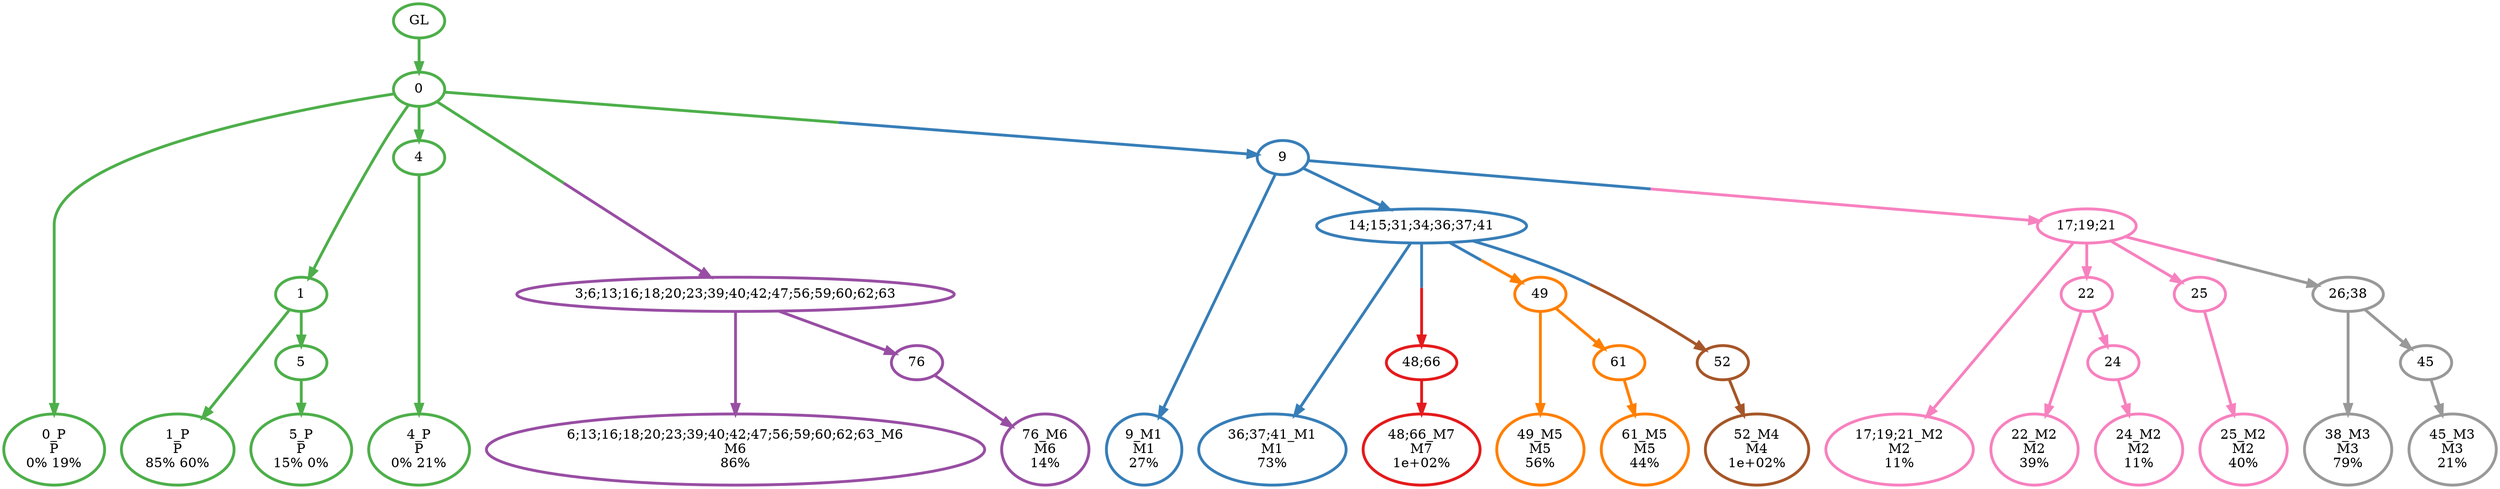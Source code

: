 digraph T {
	{
		rank=same
		34 [penwidth=3,colorscheme=set19,color=3,label="0_P\nP\n0% 19%"]
		32 [penwidth=3,colorscheme=set19,color=3,label="1_P\nP\n85% 60%"]
		30 [penwidth=3,colorscheme=set19,color=3,label="5_P\nP\n15% 0%"]
		28 [penwidth=3,colorscheme=set19,color=3,label="4_P\nP\n0% 21%"]
		27 [penwidth=3,colorscheme=set19,color=2,label="9_M1\nM1\n27%"]
		25 [penwidth=3,colorscheme=set19,color=2,label="36;37;41_M1\nM1\n73%"]
		24 [penwidth=3,colorscheme=set19,color=8,label="17;19;21_M2\nM2\n11%"]
		22 [penwidth=3,colorscheme=set19,color=8,label="22_M2\nM2\n39%"]
		20 [penwidth=3,colorscheme=set19,color=8,label="24_M2\nM2\n11%"]
		18 [penwidth=3,colorscheme=set19,color=8,label="25_M2\nM2\n40%"]
		17 [penwidth=3,colorscheme=set19,color=9,label="38_M3\nM3\n79%"]
		15 [penwidth=3,colorscheme=set19,color=9,label="45_M3\nM3\n21%"]
		14 [penwidth=3,colorscheme=set19,color=7,label="52_M4\nM4\n1e+02%"]
		13 [penwidth=3,colorscheme=set19,color=5,label="49_M5\nM5\n56%"]
		11 [penwidth=3,colorscheme=set19,color=5,label="61_M5\nM5\n44%"]
		10 [penwidth=3,colorscheme=set19,color=4,label="6;13;16;18;20;23;39;40;42;47;56;59;60;62;63_M6\nM6\n86%"]
		8 [penwidth=3,colorscheme=set19,color=4,label="76_M6\nM6\n14%"]
		7 [penwidth=3,colorscheme=set19,color=1,label="48;66_M7\nM7\n1e+02%"]
	}
	36 [penwidth=3,colorscheme=set19,color=3,label="GL"]
	35 [penwidth=3,colorscheme=set19,color=3,label="0"]
	33 [penwidth=3,colorscheme=set19,color=3,label="1"]
	31 [penwidth=3,colorscheme=set19,color=3,label="5"]
	29 [penwidth=3,colorscheme=set19,color=3,label="4"]
	26 [penwidth=3,colorscheme=set19,color=2,label="14;15;31;34;36;37;41"]
	23 [penwidth=3,colorscheme=set19,color=8,label="22"]
	21 [penwidth=3,colorscheme=set19,color=8,label="24"]
	19 [penwidth=3,colorscheme=set19,color=8,label="25"]
	16 [penwidth=3,colorscheme=set19,color=9,label="45"]
	12 [penwidth=3,colorscheme=set19,color=5,label="61"]
	9 [penwidth=3,colorscheme=set19,color=4,label="76"]
	6 [penwidth=3,colorscheme=set19,color=9,label="26;38"]
	5 [penwidth=3,colorscheme=set19,color=1,label="48;66"]
	4 [penwidth=3,colorscheme=set19,color=5,label="49"]
	3 [penwidth=3,colorscheme=set19,color=7,label="52"]
	2 [penwidth=3,colorscheme=set19,color=8,label="17;19;21"]
	1 [penwidth=3,colorscheme=set19,color=4,label="3;6;13;16;18;20;23;39;40;42;47;56;59;60;62;63"]
	0 [penwidth=3,colorscheme=set19,color=2,label="9"]
	36 -> 35 [penwidth=3,colorscheme=set19,color=3]
	35 -> 34 [penwidth=3,colorscheme=set19,color=3]
	35 -> 33 [penwidth=3,colorscheme=set19,color=3]
	35 -> 29 [penwidth=3,colorscheme=set19,color=3]
	35 -> 1 [penwidth=3,colorscheme=set19,color="3;0.5:4"]
	35 -> 0 [penwidth=3,colorscheme=set19,color="3;0.5:2"]
	33 -> 32 [penwidth=3,colorscheme=set19,color=3]
	33 -> 31 [penwidth=3,colorscheme=set19,color=3]
	31 -> 30 [penwidth=3,colorscheme=set19,color=3]
	29 -> 28 [penwidth=3,colorscheme=set19,color=3]
	26 -> 25 [penwidth=3,colorscheme=set19,color=2]
	26 -> 5 [penwidth=3,colorscheme=set19,color="2;0.5:1"]
	26 -> 4 [penwidth=3,colorscheme=set19,color="2;0.5:5"]
	26 -> 3 [penwidth=3,colorscheme=set19,color="2;0.5:7"]
	23 -> 22 [penwidth=3,colorscheme=set19,color=8]
	23 -> 21 [penwidth=3,colorscheme=set19,color=8]
	21 -> 20 [penwidth=3,colorscheme=set19,color=8]
	19 -> 18 [penwidth=3,colorscheme=set19,color=8]
	16 -> 15 [penwidth=3,colorscheme=set19,color=9]
	12 -> 11 [penwidth=3,colorscheme=set19,color=5]
	9 -> 8 [penwidth=3,colorscheme=set19,color=4]
	6 -> 17 [penwidth=3,colorscheme=set19,color=9]
	6 -> 16 [penwidth=3,colorscheme=set19,color=9]
	5 -> 7 [penwidth=3,colorscheme=set19,color=1]
	4 -> 13 [penwidth=3,colorscheme=set19,color=5]
	4 -> 12 [penwidth=3,colorscheme=set19,color=5]
	3 -> 14 [penwidth=3,colorscheme=set19,color=7]
	2 -> 24 [penwidth=3,colorscheme=set19,color=8]
	2 -> 23 [penwidth=3,colorscheme=set19,color=8]
	2 -> 19 [penwidth=3,colorscheme=set19,color=8]
	2 -> 6 [penwidth=3,colorscheme=set19,color="8;0.5:9"]
	1 -> 10 [penwidth=3,colorscheme=set19,color=4]
	1 -> 9 [penwidth=3,colorscheme=set19,color=4]
	0 -> 27 [penwidth=3,colorscheme=set19,color=2]
	0 -> 26 [penwidth=3,colorscheme=set19,color=2]
	0 -> 2 [penwidth=3,colorscheme=set19,color="2;0.5:8"]
}
